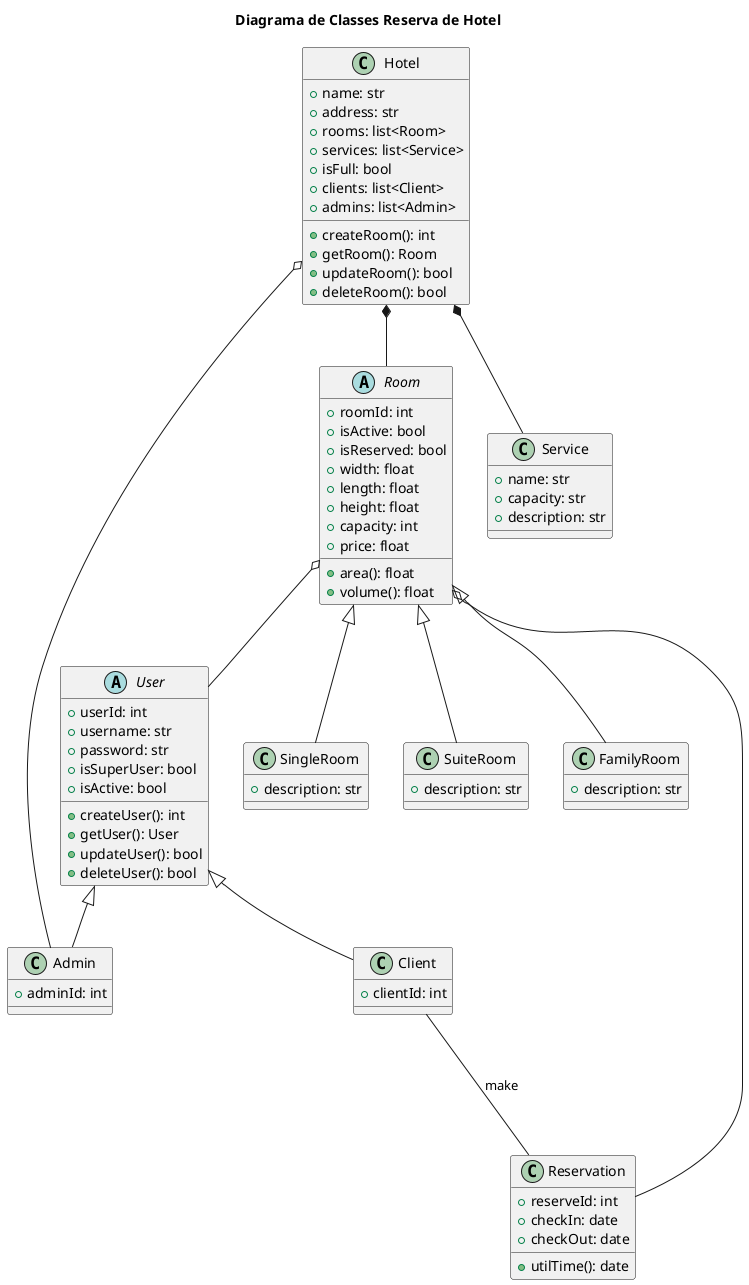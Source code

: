 @startuml

title Diagrama de Classes Reserva de Hotel

abstract class User {
    +userId: int 
    +username: str
    +password: str
    +isSuperUser: bool 
    +isActive: bool 

    +createUser(): int
    +getUser(): User
    +updateUser(): bool
    +deleteUser(): bool
}

class Client{
    +clientId: int
}

class Admin {
    +adminId: int
}

class Hotel {
    +name: str
    +address: str
    +rooms: list<Room>
    +services: list<Service>
    +isFull: bool
    +clients: list<Client>
    +admins: list<Admin>

    +createRoom(): int
    +getRoom(): Room
    +updateRoom(): bool
    +deleteRoom(): bool
}

abstract class Room{
    +roomId: int
    +isActive: bool
    +isReserved: bool
    +width: float
    +length: float
    +height: float
    +capacity: int
    +price: float

    +area(): float
    +volume(): float
}

class SingleRoom {
    +description: str
}

class SuiteRoom{
    +description: str
}

class FamilyRoom{
    +description: str
}

class Service {
    +name: str
    +capacity: str
    +description: str

}

class Reservation {
    +reserveId: int
    +checkIn: date
    +checkOut: date

    +utilTime(): date
}

Room <|-- SuiteRoom
Room <|-- SingleRoom
Room <|-- FamilyRoom
Room  o-- User
Room  o-- Reservation

Hotel *-- Room
Hotel *-- Service
Hotel o-- Admin


User <|-- Client
User <|-- Admin

Client --- Reservation: make

@enduml
